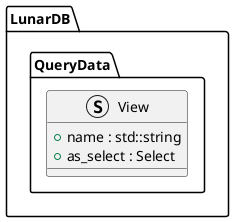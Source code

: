 @startuml View

namespace LunarDB.QueryData {

struct View {
    + name : std::string
    + as_select : Select
}

}

@enduml
